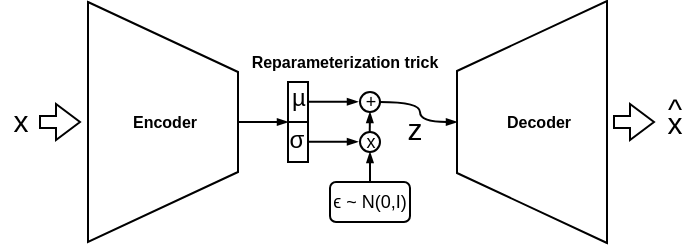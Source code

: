 <mxfile version="19.0.3" type="device"><diagram id="T9fTmxdfsA_th7Xy-upJ" name="Page-1"><mxGraphModel dx="519" dy="324" grid="1" gridSize="10" guides="1" tooltips="1" connect="1" arrows="1" fold="1" page="1" pageScale="1" pageWidth="850" pageHeight="1100" math="0" shadow="0"><root><mxCell id="0"/><mxCell id="1" parent="0"/><mxCell id="UI2mogkwkOIHgdSlpEHn-26" value="" style="shape=trapezoid;perimeter=trapezoidPerimeter;whiteSpace=wrap;html=1;fixedSize=1;rotation=90;size=35;direction=west;" vertex="1" parent="1"><mxGeometry x="391.5" y="402.5" width="121" height="75" as="geometry"/></mxCell><mxCell id="UI2mogkwkOIHgdSlpEHn-7" value="" style="shape=trapezoid;perimeter=trapezoidPerimeter;whiteSpace=wrap;html=1;fixedSize=1;rotation=90;size=35;" vertex="1" parent="1"><mxGeometry x="207.5" y="402.5" width="120" height="75" as="geometry"/></mxCell><mxCell id="-uTkIkCl8_hDhlyXnkJW-10" style="edgeStyle=orthogonalEdgeStyle;rounded=0;orthogonalLoop=1;jettySize=auto;html=1;exitX=0.5;exitY=0;exitDx=0;exitDy=0;entryX=0;entryY=0.5;entryDx=0;entryDy=0;endArrow=blockThin;endFill=1;endSize=3;startArrow=none;" parent="1" source="UI2mogkwkOIHgdSlpEHn-7" target="-uTkIkCl8_hDhlyXnkJW-3" edge="1"><mxGeometry relative="1" as="geometry"><mxPoint x="310" y="440" as="sourcePoint"/></mxGeometry></mxCell><mxCell id="-uTkIkCl8_hDhlyXnkJW-3" value="" style="rounded=0;whiteSpace=wrap;html=1;" parent="1" vertex="1"><mxGeometry x="330" y="420" width="10" height="40" as="geometry"/></mxCell><mxCell id="-uTkIkCl8_hDhlyXnkJW-7" value="" style="endArrow=none;html=1;rounded=0;exitX=0;exitY=0.5;exitDx=0;exitDy=0;entryX=1;entryY=0.5;entryDx=0;entryDy=0;" parent="1" source="-uTkIkCl8_hDhlyXnkJW-3" target="-uTkIkCl8_hDhlyXnkJW-3" edge="1"><mxGeometry width="50" height="50" relative="1" as="geometry"><mxPoint x="300" y="540" as="sourcePoint"/><mxPoint x="350" y="490" as="targetPoint"/></mxGeometry></mxCell><mxCell id="-uTkIkCl8_hDhlyXnkJW-18" style="edgeStyle=orthogonalEdgeStyle;rounded=0;orthogonalLoop=1;jettySize=auto;html=1;endArrow=blockThin;endFill=1;endSize=3;entryX=0.5;entryY=0;entryDx=0;entryDy=0;curved=1;" parent="1" source="-uTkIkCl8_hDhlyXnkJW-15" target="UI2mogkwkOIHgdSlpEHn-26" edge="1"><mxGeometry relative="1" as="geometry"><mxPoint x="420" y="440" as="targetPoint"/></mxGeometry></mxCell><mxCell id="-uTkIkCl8_hDhlyXnkJW-15" value="" style="ellipse;whiteSpace=wrap;html=1;aspect=fixed;" parent="1" vertex="1"><mxGeometry x="366" y="425" width="10" height="10" as="geometry"/></mxCell><mxCell id="-uTkIkCl8_hDhlyXnkJW-16" value="" style="ellipse;whiteSpace=wrap;html=1;aspect=fixed;fontSize=9;" parent="1" vertex="1"><mxGeometry x="366" y="445" width="10" height="10" as="geometry"/></mxCell><mxCell id="-uTkIkCl8_hDhlyXnkJW-25" value="ϵ ~ N(0,I)" style="rounded=1;whiteSpace=wrap;html=1;fontSize=9;" parent="1" vertex="1"><mxGeometry x="351" y="470" width="40" height="20" as="geometry"/></mxCell><mxCell id="-uTkIkCl8_hDhlyXnkJW-31" value="" style="html=1;shadow=0;dashed=0;align=center;verticalAlign=middle;shape=mxgraph.arrows2.arrow;dy=0.67;dx=12;notch=0;fontSize=9;" parent="1" vertex="1"><mxGeometry x="206" y="431" width="20" height="18" as="geometry"/></mxCell><mxCell id="-uTkIkCl8_hDhlyXnkJW-32" value="" style="html=1;shadow=0;dashed=0;align=center;verticalAlign=middle;shape=mxgraph.arrows2.arrow;dy=0.67;dx=12;notch=0;fontSize=9;" parent="1" vertex="1"><mxGeometry x="493" y="431" width="20" height="18" as="geometry"/></mxCell><mxCell id="-uTkIkCl8_hDhlyXnkJW-34" value="&lt;font style=&quot;font-size: 15px&quot;&gt;x&lt;/font&gt;" style="text;html=1;align=center;verticalAlign=middle;resizable=0;points=[];autosize=1;strokeColor=none;fillColor=none;fontSize=9;" parent="1" vertex="1"><mxGeometry x="186" y="429" width="20" height="20" as="geometry"/></mxCell><mxCell id="-uTkIkCl8_hDhlyXnkJW-35" value="&lt;font style=&quot;font-size: 15px&quot;&gt;x&lt;/font&gt;" style="text;html=1;align=center;verticalAlign=middle;resizable=0;points=[];autosize=1;strokeColor=none;fillColor=none;fontSize=9;" parent="1" vertex="1"><mxGeometry x="512.5" y="430" width="20" height="20" as="geometry"/></mxCell><mxCell id="-uTkIkCl8_hDhlyXnkJW-36" value="&lt;font style=&quot;font-size: 15px&quot;&gt;^&lt;/font&gt;" style="text;html=1;align=center;verticalAlign=middle;resizable=0;points=[];autosize=1;strokeColor=none;fillColor=none;fontSize=9;" parent="1" vertex="1"><mxGeometry x="512.5" y="423" width="20" height="20" as="geometry"/></mxCell><mxCell id="-uTkIkCl8_hDhlyXnkJW-38" value="&lt;font style=&quot;font-size: 15px&quot;&gt;z&lt;/font&gt;" style="text;html=1;align=center;verticalAlign=middle;resizable=0;points=[];autosize=1;strokeColor=none;fillColor=none;fontSize=9;" parent="1" vertex="1"><mxGeometry x="383" y="433" width="20" height="20" as="geometry"/></mxCell><mxCell id="-uTkIkCl8_hDhlyXnkJW-42" value="Encoder" style="text;html=1;align=center;verticalAlign=middle;resizable=0;points=[];autosize=1;strokeColor=none;fillColor=none;fontSize=8;fontStyle=1" parent="1" vertex="1"><mxGeometry x="242.5" y="430" width="50" height="20" as="geometry"/></mxCell><mxCell id="-uTkIkCl8_hDhlyXnkJW-43" value="Reparameterization trick" style="text;html=1;align=center;verticalAlign=middle;resizable=0;points=[];autosize=1;strokeColor=none;fillColor=none;fontSize=8;fontStyle=1" parent="1" vertex="1"><mxGeometry x="303" y="400" width="110" height="20" as="geometry"/></mxCell><mxCell id="-uTkIkCl8_hDhlyXnkJW-44" value="Decoder" style="text;html=1;align=center;verticalAlign=middle;resizable=0;points=[];autosize=1;strokeColor=none;fillColor=none;fontSize=8;fontStyle=1" parent="1" vertex="1"><mxGeometry x="430" y="430" width="50" height="20" as="geometry"/></mxCell><mxCell id="UI2mogkwkOIHgdSlpEHn-20" style="edgeStyle=orthogonalEdgeStyle;rounded=0;orthogonalLoop=1;jettySize=auto;html=1;exitX=0.5;exitY=0;exitDx=0;exitDy=0;entryX=0;entryY=0.5;entryDx=0;entryDy=0;endArrow=blockThin;endFill=1;endSize=3;startArrow=none;" edge="1" parent="1"><mxGeometry relative="1" as="geometry"><mxPoint x="340.0" y="429.86" as="sourcePoint"/><mxPoint x="365" y="429.86" as="targetPoint"/></mxGeometry></mxCell><mxCell id="UI2mogkwkOIHgdSlpEHn-21" style="edgeStyle=orthogonalEdgeStyle;rounded=0;orthogonalLoop=1;jettySize=auto;html=1;exitX=0.5;exitY=0;exitDx=0;exitDy=0;entryX=0;entryY=0.5;entryDx=0;entryDy=0;endArrow=blockThin;endFill=1;endSize=3;startArrow=none;" edge="1" parent="1"><mxGeometry relative="1" as="geometry"><mxPoint x="340.0" y="449.86" as="sourcePoint"/><mxPoint x="365" y="449.86" as="targetPoint"/></mxGeometry></mxCell><mxCell id="UI2mogkwkOIHgdSlpEHn-22" style="edgeStyle=orthogonalEdgeStyle;rounded=0;orthogonalLoop=1;jettySize=auto;html=1;endArrow=blockThin;endFill=1;endSize=3;startArrow=none;entryX=0.5;entryY=1;entryDx=0;entryDy=0;" edge="1" parent="1" target="-uTkIkCl8_hDhlyXnkJW-15"><mxGeometry relative="1" as="geometry"><mxPoint x="370.86" y="445" as="sourcePoint"/><mxPoint x="371" y="440" as="targetPoint"/></mxGeometry></mxCell><mxCell id="UI2mogkwkOIHgdSlpEHn-23" style="edgeStyle=orthogonalEdgeStyle;rounded=0;orthogonalLoop=1;jettySize=auto;html=1;endArrow=blockThin;endFill=1;endSize=3;startArrow=none;entryX=0.5;entryY=1;entryDx=0;entryDy=0;exitX=0.5;exitY=0;exitDx=0;exitDy=0;" edge="1" parent="1" source="-uTkIkCl8_hDhlyXnkJW-25"><mxGeometry relative="1" as="geometry"><mxPoint x="370.86" y="465" as="sourcePoint"/><mxPoint x="371.0" y="455" as="targetPoint"/></mxGeometry></mxCell><mxCell id="UI2mogkwkOIHgdSlpEHn-24" value="+" style="text;html=1;strokeColor=none;fillColor=none;align=center;verticalAlign=middle;whiteSpace=wrap;rounded=0;fontSize=9;" vertex="1" parent="1"><mxGeometry x="364" y="424" width="15" height="11" as="geometry"/></mxCell><mxCell id="UI2mogkwkOIHgdSlpEHn-25" value="x" style="text;html=1;strokeColor=none;fillColor=none;align=center;verticalAlign=middle;whiteSpace=wrap;rounded=0;fontSize=9;" vertex="1" parent="1"><mxGeometry x="364" y="444" width="15" height="11" as="geometry"/></mxCell><mxCell id="UI2mogkwkOIHgdSlpEHn-29" value="&lt;span style=&quot;font-size: 12px;&quot;&gt;µ&lt;/span&gt;" style="text;html=1;align=center;verticalAlign=middle;resizable=0;points=[];autosize=1;strokeColor=none;fillColor=none;fontSize=9;" vertex="1" parent="1"><mxGeometry x="325" y="418" width="20" height="20" as="geometry"/></mxCell><mxCell id="UI2mogkwkOIHgdSlpEHn-30" value="&lt;span style=&quot;font-size: 12px;&quot;&gt;σ&lt;/span&gt;" style="text;html=1;align=center;verticalAlign=middle;resizable=0;points=[];autosize=1;strokeColor=none;fillColor=none;fontSize=9;" vertex="1" parent="1"><mxGeometry x="324" y="439" width="20" height="20" as="geometry"/></mxCell></root></mxGraphModel></diagram></mxfile>